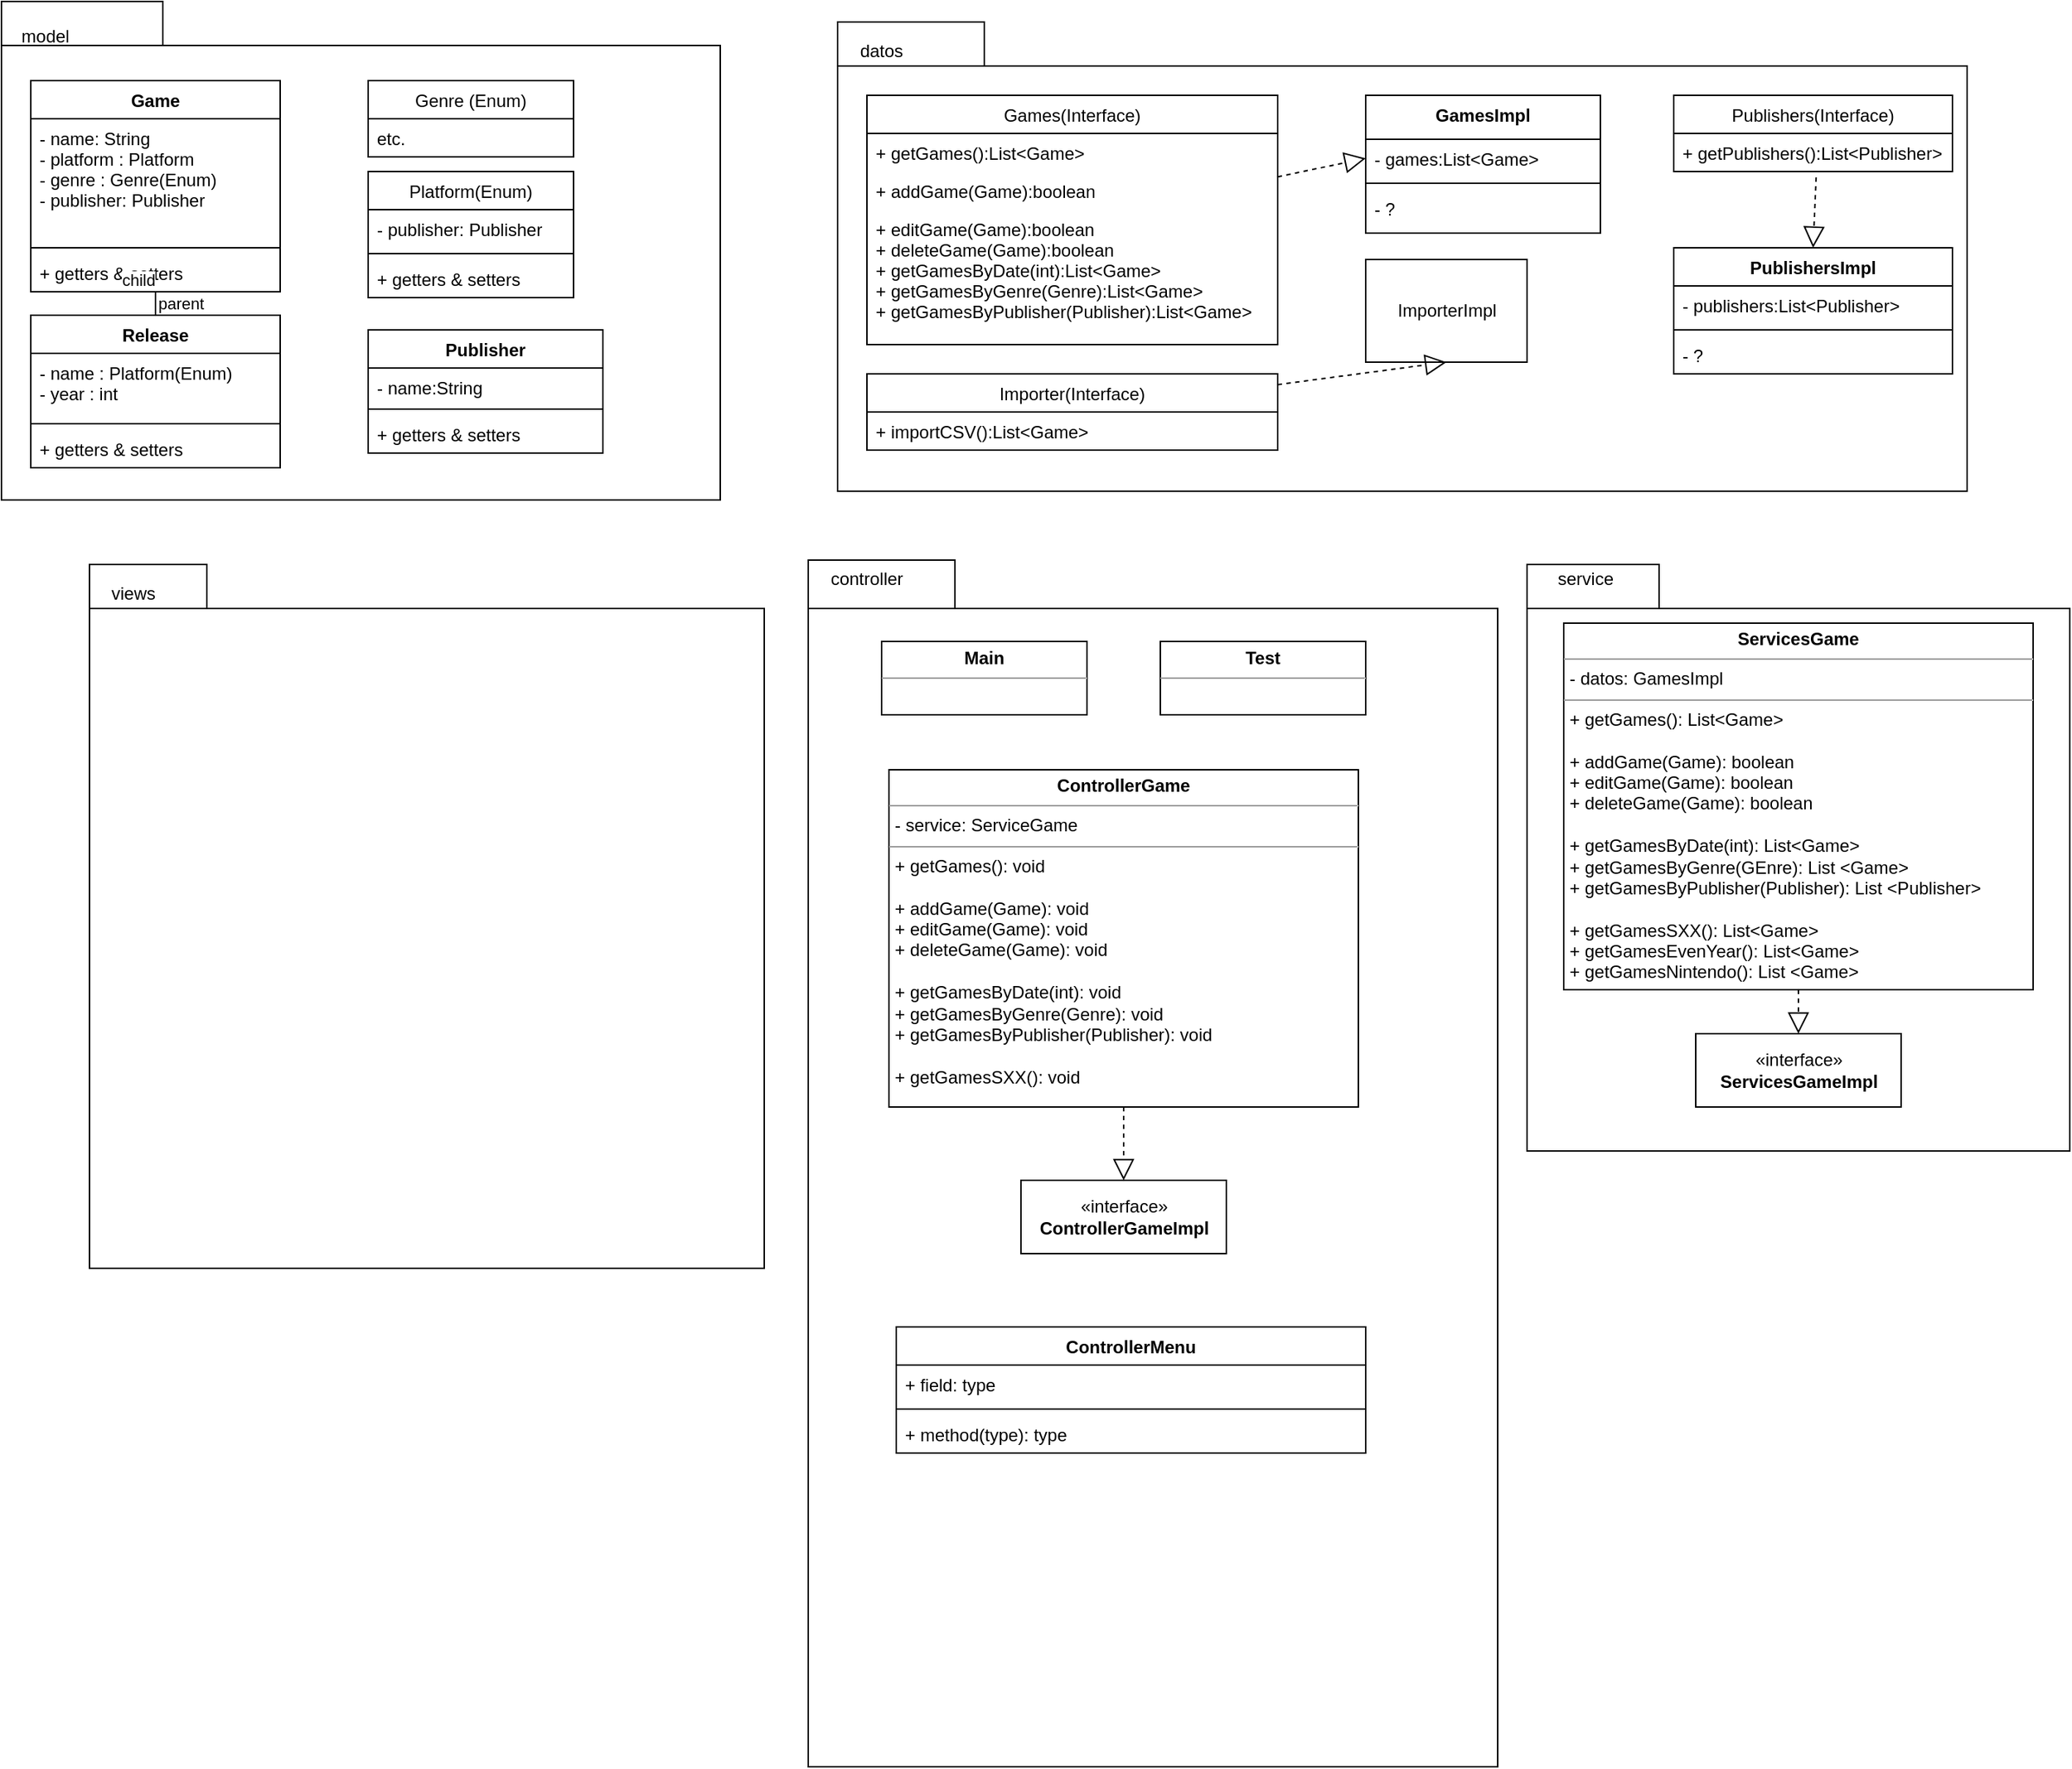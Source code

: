 <mxfile version="14.9.4" type="device"><diagram id="C5RBs43oDa-KdzZeNtuy" name="Page-1"><mxGraphModel dx="1695" dy="482" grid="1" gridSize="10" guides="1" tooltips="1" connect="1" arrows="1" fold="1" page="1" pageScale="1" pageWidth="827" pageHeight="1169" math="0" shadow="0"><root><mxCell id="WIyWlLk6GJQsqaUBKTNV-0"/><mxCell id="WIyWlLk6GJQsqaUBKTNV-1" parent="WIyWlLk6GJQsqaUBKTNV-0"/><mxCell id="TCqhMZu3IWz6dn-8Bzra-5" value="" style="shape=folder;fontStyle=1;spacingTop=10;tabWidth=110;tabHeight=30;tabPosition=left;html=1;align=left;" parent="WIyWlLk6GJQsqaUBKTNV-1" vertex="1"><mxGeometry x="-20" y="116" width="490" height="340" as="geometry"/></mxCell><mxCell id="TCqhMZu3IWz6dn-8Bzra-10" value="Game" style="swimlane;fontStyle=1;align=center;verticalAlign=top;childLayout=stackLayout;horizontal=1;startSize=26;horizontalStack=0;resizeParent=1;resizeParentMax=0;resizeLast=0;collapsible=1;marginBottom=0;" parent="WIyWlLk6GJQsqaUBKTNV-1" vertex="1"><mxGeometry y="170" width="170" height="144" as="geometry"/></mxCell><mxCell id="TCqhMZu3IWz6dn-8Bzra-11" value="- name: String&#10;- platform : Platform&#10;- genre : Genre(Enum)&#10;- publisher: Publisher&#10;" style="text;strokeColor=none;fillColor=none;align=left;verticalAlign=top;spacingLeft=4;spacingRight=4;overflow=hidden;rotatable=0;points=[[0,0.5],[1,0.5]];portConstraint=eastwest;" parent="TCqhMZu3IWz6dn-8Bzra-10" vertex="1"><mxGeometry y="26" width="170" height="84" as="geometry"/></mxCell><mxCell id="TCqhMZu3IWz6dn-8Bzra-12" value="" style="line;strokeWidth=1;fillColor=none;align=left;verticalAlign=middle;spacingTop=-1;spacingLeft=3;spacingRight=3;rotatable=0;labelPosition=right;points=[];portConstraint=eastwest;" parent="TCqhMZu3IWz6dn-8Bzra-10" vertex="1"><mxGeometry y="110" width="170" height="8" as="geometry"/></mxCell><mxCell id="TCqhMZu3IWz6dn-8Bzra-13" value="+ getters &amp; setters" style="text;strokeColor=none;fillColor=none;align=left;verticalAlign=top;spacingLeft=4;spacingRight=4;overflow=hidden;rotatable=0;points=[[0,0.5],[1,0.5]];portConstraint=eastwest;" parent="TCqhMZu3IWz6dn-8Bzra-10" vertex="1"><mxGeometry y="118" width="170" height="26" as="geometry"/></mxCell><mxCell id="TCqhMZu3IWz6dn-8Bzra-16" value="model" style="text;html=1;strokeColor=none;fillColor=none;align=center;verticalAlign=middle;whiteSpace=wrap;rounded=0;" parent="WIyWlLk6GJQsqaUBKTNV-1" vertex="1"><mxGeometry x="-10" y="130" width="40" height="20" as="geometry"/></mxCell><mxCell id="TCqhMZu3IWz6dn-8Bzra-17" value="Release" style="swimlane;fontStyle=1;align=center;verticalAlign=top;childLayout=stackLayout;horizontal=1;startSize=26;horizontalStack=0;resizeParent=1;resizeParentMax=0;resizeLast=0;collapsible=1;marginBottom=0;" parent="WIyWlLk6GJQsqaUBKTNV-1" vertex="1"><mxGeometry y="330" width="170" height="104" as="geometry"/></mxCell><mxCell id="TCqhMZu3IWz6dn-8Bzra-18" value="- name : Platform(Enum)&#10;- year : int" style="text;strokeColor=none;fillColor=none;align=left;verticalAlign=top;spacingLeft=4;spacingRight=4;overflow=hidden;rotatable=0;points=[[0,0.5],[1,0.5]];portConstraint=eastwest;" parent="TCqhMZu3IWz6dn-8Bzra-17" vertex="1"><mxGeometry y="26" width="170" height="44" as="geometry"/></mxCell><mxCell id="TCqhMZu3IWz6dn-8Bzra-19" value="" style="line;strokeWidth=1;fillColor=none;align=left;verticalAlign=middle;spacingTop=-1;spacingLeft=3;spacingRight=3;rotatable=0;labelPosition=right;points=[];portConstraint=eastwest;" parent="TCqhMZu3IWz6dn-8Bzra-17" vertex="1"><mxGeometry y="70" width="170" height="8" as="geometry"/></mxCell><mxCell id="TCqhMZu3IWz6dn-8Bzra-20" value="+ getters &amp; setters" style="text;strokeColor=none;fillColor=none;align=left;verticalAlign=top;spacingLeft=4;spacingRight=4;overflow=hidden;rotatable=0;points=[[0,0.5],[1,0.5]];portConstraint=eastwest;" parent="TCqhMZu3IWz6dn-8Bzra-17" vertex="1"><mxGeometry y="78" width="170" height="26" as="geometry"/></mxCell><mxCell id="TCqhMZu3IWz6dn-8Bzra-26" value="Genre (Enum)" style="swimlane;fontStyle=0;childLayout=stackLayout;horizontal=1;startSize=26;fillColor=none;horizontalStack=0;resizeParent=1;resizeParentMax=0;resizeLast=0;collapsible=1;marginBottom=0;" parent="WIyWlLk6GJQsqaUBKTNV-1" vertex="1"><mxGeometry x="230" y="170" width="140" height="52" as="geometry"/></mxCell><mxCell id="TCqhMZu3IWz6dn-8Bzra-27" value="etc." style="text;strokeColor=none;fillColor=none;align=left;verticalAlign=top;spacingLeft=4;spacingRight=4;overflow=hidden;rotatable=0;points=[[0,0.5],[1,0.5]];portConstraint=eastwest;" parent="TCqhMZu3IWz6dn-8Bzra-26" vertex="1"><mxGeometry y="26" width="140" height="26" as="geometry"/></mxCell><mxCell id="TCqhMZu3IWz6dn-8Bzra-34" value="Platform(Enum)" style="swimlane;fontStyle=0;childLayout=stackLayout;horizontal=1;startSize=26;fillColor=none;horizontalStack=0;resizeParent=1;resizeParentMax=0;resizeLast=0;collapsible=1;marginBottom=0;" parent="WIyWlLk6GJQsqaUBKTNV-1" vertex="1"><mxGeometry x="230" y="232" width="140" height="86" as="geometry"/></mxCell><mxCell id="TCqhMZu3IWz6dn-8Bzra-35" value="- publisher: Publisher" style="text;strokeColor=none;fillColor=none;align=left;verticalAlign=top;spacingLeft=4;spacingRight=4;overflow=hidden;rotatable=0;points=[[0,0.5],[1,0.5]];portConstraint=eastwest;" parent="TCqhMZu3IWz6dn-8Bzra-34" vertex="1"><mxGeometry y="26" width="140" height="26" as="geometry"/></mxCell><mxCell id="67O2PUuD6TlL8kMdUzBJ-1" value="" style="line;strokeWidth=1;fillColor=none;align=left;verticalAlign=middle;spacingTop=-1;spacingLeft=3;spacingRight=3;rotatable=0;labelPosition=right;points=[];portConstraint=eastwest;" parent="TCqhMZu3IWz6dn-8Bzra-34" vertex="1"><mxGeometry y="52" width="140" height="8" as="geometry"/></mxCell><mxCell id="67O2PUuD6TlL8kMdUzBJ-0" value="+ getters &amp; setters" style="text;strokeColor=none;fillColor=none;align=left;verticalAlign=top;spacingLeft=4;spacingRight=4;overflow=hidden;rotatable=0;points=[[0,0.5],[1,0.5]];portConstraint=eastwest;" parent="TCqhMZu3IWz6dn-8Bzra-34" vertex="1"><mxGeometry y="60" width="140" height="26" as="geometry"/></mxCell><mxCell id="TCqhMZu3IWz6dn-8Bzra-39" value="" style="endArrow=none;html=1;edgeStyle=orthogonalEdgeStyle;" parent="WIyWlLk6GJQsqaUBKTNV-1" source="TCqhMZu3IWz6dn-8Bzra-17" target="TCqhMZu3IWz6dn-8Bzra-10" edge="1"><mxGeometry relative="1" as="geometry"><mxPoint x="100" y="290" as="sourcePoint"/><mxPoint x="260" y="290" as="targetPoint"/></mxGeometry></mxCell><mxCell id="TCqhMZu3IWz6dn-8Bzra-40" value="parent" style="edgeLabel;resizable=0;html=1;align=left;verticalAlign=bottom;" parent="TCqhMZu3IWz6dn-8Bzra-39" connectable="0" vertex="1"><mxGeometry x="-1" relative="1" as="geometry"/></mxCell><mxCell id="TCqhMZu3IWz6dn-8Bzra-41" value="child" style="edgeLabel;resizable=0;html=1;align=right;verticalAlign=bottom;" parent="TCqhMZu3IWz6dn-8Bzra-39" connectable="0" vertex="1"><mxGeometry x="1" relative="1" as="geometry"/></mxCell><mxCell id="TCqhMZu3IWz6dn-8Bzra-42" value="" style="shape=folder;fontStyle=1;spacingTop=10;tabWidth=100;tabHeight=30;tabPosition=left;html=1;" parent="WIyWlLk6GJQsqaUBKTNV-1" vertex="1"><mxGeometry x="550" y="130" width="770" height="320" as="geometry"/></mxCell><mxCell id="TCqhMZu3IWz6dn-8Bzra-43" value="datos" style="text;html=1;strokeColor=none;fillColor=none;align=center;verticalAlign=middle;whiteSpace=wrap;rounded=0;" parent="WIyWlLk6GJQsqaUBKTNV-1" vertex="1"><mxGeometry x="560" y="140" width="40" height="20" as="geometry"/></mxCell><mxCell id="TCqhMZu3IWz6dn-8Bzra-53" value="Games(Interface)" style="swimlane;fontStyle=0;childLayout=stackLayout;horizontal=1;startSize=26;fillColor=none;horizontalStack=0;resizeParent=1;resizeParentMax=0;resizeLast=0;collapsible=1;marginBottom=0;" parent="WIyWlLk6GJQsqaUBKTNV-1" vertex="1"><mxGeometry x="570" y="180" width="280" height="170" as="geometry"/></mxCell><mxCell id="TCqhMZu3IWz6dn-8Bzra-54" value="+ getGames():List&lt;Game&gt;" style="text;strokeColor=none;fillColor=none;align=left;verticalAlign=top;spacingLeft=4;spacingRight=4;overflow=hidden;rotatable=0;points=[[0,0.5],[1,0.5]];portConstraint=eastwest;" parent="TCqhMZu3IWz6dn-8Bzra-53" vertex="1"><mxGeometry y="26" width="280" height="26" as="geometry"/></mxCell><mxCell id="TCqhMZu3IWz6dn-8Bzra-55" value="+ addGame(Game):boolean" style="text;strokeColor=none;fillColor=none;align=left;verticalAlign=top;spacingLeft=4;spacingRight=4;overflow=hidden;rotatable=0;points=[[0,0.5],[1,0.5]];portConstraint=eastwest;" parent="TCqhMZu3IWz6dn-8Bzra-53" vertex="1"><mxGeometry y="52" width="280" height="26" as="geometry"/></mxCell><mxCell id="TCqhMZu3IWz6dn-8Bzra-56" value="+ editGame(Game):boolean&#10;+ deleteGame(Game):boolean&#10;+ getGamesByDate(int):List&lt;Game&gt;&#10;+ getGamesByGenre(Genre):List&lt;Game&gt;&#10;+ getGamesByPublisher(Publisher):List&lt;Game&gt;" style="text;strokeColor=none;fillColor=none;align=left;verticalAlign=top;spacingLeft=4;spacingRight=4;overflow=hidden;rotatable=0;points=[[0,0.5],[1,0.5]];portConstraint=eastwest;" parent="TCqhMZu3IWz6dn-8Bzra-53" vertex="1"><mxGeometry y="78" width="280" height="92" as="geometry"/></mxCell><mxCell id="TCqhMZu3IWz6dn-8Bzra-63" value="Importer(Interface)" style="swimlane;fontStyle=0;childLayout=stackLayout;horizontal=1;startSize=26;fillColor=none;horizontalStack=0;resizeParent=1;resizeParentMax=0;resizeLast=0;collapsible=1;marginBottom=0;" parent="WIyWlLk6GJQsqaUBKTNV-1" vertex="1"><mxGeometry x="570" y="370" width="280" height="52" as="geometry"/></mxCell><mxCell id="TCqhMZu3IWz6dn-8Bzra-64" value="+ importCSV():List&lt;Game&gt;" style="text;strokeColor=none;fillColor=none;align=left;verticalAlign=top;spacingLeft=4;spacingRight=4;overflow=hidden;rotatable=0;points=[[0,0.5],[1,0.5]];portConstraint=eastwest;" parent="TCqhMZu3IWz6dn-8Bzra-63" vertex="1"><mxGeometry y="26" width="280" height="26" as="geometry"/></mxCell><mxCell id="TCqhMZu3IWz6dn-8Bzra-67" value="ImporterImpl" style="html=1;" parent="WIyWlLk6GJQsqaUBKTNV-1" vertex="1"><mxGeometry x="910" y="292" width="110" height="70" as="geometry"/></mxCell><mxCell id="TCqhMZu3IWz6dn-8Bzra-68" value="" style="endArrow=block;dashed=1;endFill=0;endSize=12;html=1;entryX=0.5;entryY=1;entryDx=0;entryDy=0;" parent="WIyWlLk6GJQsqaUBKTNV-1" source="TCqhMZu3IWz6dn-8Bzra-63" target="TCqhMZu3IWz6dn-8Bzra-67" edge="1"><mxGeometry width="160" relative="1" as="geometry"><mxPoint x="780" y="290" as="sourcePoint"/><mxPoint x="940" y="290" as="targetPoint"/></mxGeometry></mxCell><mxCell id="TCqhMZu3IWz6dn-8Bzra-69" value="Publishers(Interface)" style="swimlane;fontStyle=0;childLayout=stackLayout;horizontal=1;startSize=26;fillColor=none;horizontalStack=0;resizeParent=1;resizeParentMax=0;resizeLast=0;collapsible=1;marginBottom=0;" parent="WIyWlLk6GJQsqaUBKTNV-1" vertex="1"><mxGeometry x="1120" y="180" width="190" height="52" as="geometry"/></mxCell><mxCell id="TCqhMZu3IWz6dn-8Bzra-70" value="+ getPublishers():List&lt;Publisher&gt;" style="text;strokeColor=none;fillColor=none;align=left;verticalAlign=top;spacingLeft=4;spacingRight=4;overflow=hidden;rotatable=0;points=[[0,0.5],[1,0.5]];portConstraint=eastwest;" parent="TCqhMZu3IWz6dn-8Bzra-69" vertex="1"><mxGeometry y="26" width="190" height="26" as="geometry"/></mxCell><mxCell id="TCqhMZu3IWz6dn-8Bzra-81" value="GamesImpl" style="swimlane;fontStyle=1;align=center;verticalAlign=top;childLayout=stackLayout;horizontal=1;startSize=30;horizontalStack=0;resizeParent=1;resizeParentMax=0;resizeLast=0;collapsible=1;marginBottom=0;" parent="WIyWlLk6GJQsqaUBKTNV-1" vertex="1"><mxGeometry x="910" y="180" width="160" height="94" as="geometry"/></mxCell><mxCell id="TCqhMZu3IWz6dn-8Bzra-82" value="- games:List&lt;Game&gt;" style="text;strokeColor=none;fillColor=none;align=left;verticalAlign=top;spacingLeft=4;spacingRight=4;overflow=hidden;rotatable=0;points=[[0,0.5],[1,0.5]];portConstraint=eastwest;" parent="TCqhMZu3IWz6dn-8Bzra-81" vertex="1"><mxGeometry y="30" width="160" height="26" as="geometry"/></mxCell><mxCell id="TCqhMZu3IWz6dn-8Bzra-83" value="" style="line;strokeWidth=1;fillColor=none;align=left;verticalAlign=middle;spacingTop=-1;spacingLeft=3;spacingRight=3;rotatable=0;labelPosition=right;points=[];portConstraint=eastwest;" parent="TCqhMZu3IWz6dn-8Bzra-81" vertex="1"><mxGeometry y="56" width="160" height="8" as="geometry"/></mxCell><mxCell id="TCqhMZu3IWz6dn-8Bzra-84" value="- ?" style="text;strokeColor=none;fillColor=none;align=left;verticalAlign=top;spacingLeft=4;spacingRight=4;overflow=hidden;rotatable=0;points=[[0,0.5],[1,0.5]];portConstraint=eastwest;" parent="TCqhMZu3IWz6dn-8Bzra-81" vertex="1"><mxGeometry y="64" width="160" height="30" as="geometry"/></mxCell><mxCell id="TCqhMZu3IWz6dn-8Bzra-85" value="" style="endArrow=block;dashed=1;endFill=0;endSize=12;html=1;entryX=0;entryY=0.5;entryDx=0;entryDy=0;" parent="WIyWlLk6GJQsqaUBKTNV-1" source="TCqhMZu3IWz6dn-8Bzra-53" target="TCqhMZu3IWz6dn-8Bzra-82" edge="1"><mxGeometry width="160" relative="1" as="geometry"><mxPoint x="950" y="290" as="sourcePoint"/><mxPoint x="1110" y="290" as="targetPoint"/></mxGeometry></mxCell><mxCell id="TCqhMZu3IWz6dn-8Bzra-86" value="PublishersImpl" style="swimlane;fontStyle=1;align=center;verticalAlign=top;childLayout=stackLayout;horizontal=1;startSize=26;horizontalStack=0;resizeParent=1;resizeParentMax=0;resizeLast=0;collapsible=1;marginBottom=0;" parent="WIyWlLk6GJQsqaUBKTNV-1" vertex="1"><mxGeometry x="1120" y="284" width="190" height="86" as="geometry"/></mxCell><mxCell id="TCqhMZu3IWz6dn-8Bzra-87" value="- publishers:List&lt;Publisher&gt;" style="text;strokeColor=none;fillColor=none;align=left;verticalAlign=top;spacingLeft=4;spacingRight=4;overflow=hidden;rotatable=0;points=[[0,0.5],[1,0.5]];portConstraint=eastwest;" parent="TCqhMZu3IWz6dn-8Bzra-86" vertex="1"><mxGeometry y="26" width="190" height="26" as="geometry"/></mxCell><mxCell id="TCqhMZu3IWz6dn-8Bzra-88" value="" style="line;strokeWidth=1;fillColor=none;align=left;verticalAlign=middle;spacingTop=-1;spacingLeft=3;spacingRight=3;rotatable=0;labelPosition=right;points=[];portConstraint=eastwest;" parent="TCqhMZu3IWz6dn-8Bzra-86" vertex="1"><mxGeometry y="52" width="190" height="8" as="geometry"/></mxCell><mxCell id="TCqhMZu3IWz6dn-8Bzra-89" value="- ?" style="text;strokeColor=none;fillColor=none;align=left;verticalAlign=top;spacingLeft=4;spacingRight=4;overflow=hidden;rotatable=0;points=[[0,0.5],[1,0.5]];portConstraint=eastwest;" parent="TCqhMZu3IWz6dn-8Bzra-86" vertex="1"><mxGeometry y="60" width="190" height="26" as="geometry"/></mxCell><mxCell id="TCqhMZu3IWz6dn-8Bzra-90" value="" style="endArrow=block;dashed=1;endFill=0;endSize=12;html=1;exitX=0.511;exitY=1.154;exitDx=0;exitDy=0;exitPerimeter=0;entryX=0.5;entryY=0;entryDx=0;entryDy=0;" parent="WIyWlLk6GJQsqaUBKTNV-1" source="TCqhMZu3IWz6dn-8Bzra-70" target="TCqhMZu3IWz6dn-8Bzra-86" edge="1"><mxGeometry width="160" relative="1" as="geometry"><mxPoint x="950" y="290" as="sourcePoint"/><mxPoint x="1110" y="290" as="targetPoint"/></mxGeometry></mxCell><mxCell id="TCqhMZu3IWz6dn-8Bzra-91" value="Publisher" style="swimlane;fontStyle=1;align=center;verticalAlign=top;childLayout=stackLayout;horizontal=1;startSize=26;horizontalStack=0;resizeParent=1;resizeParentMax=0;resizeLast=0;collapsible=1;marginBottom=0;" parent="WIyWlLk6GJQsqaUBKTNV-1" vertex="1"><mxGeometry x="230" y="340" width="160" height="84" as="geometry"/></mxCell><mxCell id="TCqhMZu3IWz6dn-8Bzra-92" value="- name:String" style="text;strokeColor=none;fillColor=none;align=left;verticalAlign=top;spacingLeft=4;spacingRight=4;overflow=hidden;rotatable=0;points=[[0,0.5],[1,0.5]];portConstraint=eastwest;" parent="TCqhMZu3IWz6dn-8Bzra-91" vertex="1"><mxGeometry y="26" width="160" height="24" as="geometry"/></mxCell><mxCell id="TCqhMZu3IWz6dn-8Bzra-93" value="" style="line;strokeWidth=1;fillColor=none;align=left;verticalAlign=middle;spacingTop=-1;spacingLeft=3;spacingRight=3;rotatable=0;labelPosition=right;points=[];portConstraint=eastwest;" parent="TCqhMZu3IWz6dn-8Bzra-91" vertex="1"><mxGeometry y="50" width="160" height="8" as="geometry"/></mxCell><mxCell id="TCqhMZu3IWz6dn-8Bzra-94" value="+ getters &amp; setters" style="text;strokeColor=none;fillColor=none;align=left;verticalAlign=top;spacingLeft=4;spacingRight=4;overflow=hidden;rotatable=0;points=[[0,0.5],[1,0.5]];portConstraint=eastwest;" parent="TCqhMZu3IWz6dn-8Bzra-91" vertex="1"><mxGeometry y="58" width="160" height="26" as="geometry"/></mxCell><mxCell id="67O2PUuD6TlL8kMdUzBJ-2" value="" style="shape=folder;fontStyle=1;spacingTop=10;tabWidth=100;tabHeight=33;tabPosition=left;html=1;" parent="WIyWlLk6GJQsqaUBKTNV-1" vertex="1"><mxGeometry x="530" y="497" width="470" height="823" as="geometry"/></mxCell><mxCell id="67O2PUuD6TlL8kMdUzBJ-3" value="controller" style="text;html=1;strokeColor=none;fillColor=none;align=center;verticalAlign=middle;whiteSpace=wrap;rounded=0;" parent="WIyWlLk6GJQsqaUBKTNV-1" vertex="1"><mxGeometry x="550" y="500" width="40" height="20" as="geometry"/></mxCell><mxCell id="67O2PUuD6TlL8kMdUzBJ-4" value="&lt;p style=&quot;margin: 0px ; margin-top: 4px ; text-align: center&quot;&gt;&lt;b&gt;Main&lt;/b&gt;&lt;/p&gt;&lt;hr size=&quot;1&quot;&gt;&lt;div style=&quot;height: 2px&quot;&gt;&lt;/div&gt;" style="verticalAlign=top;align=left;overflow=fill;fontSize=12;fontFamily=Helvetica;html=1;" parent="WIyWlLk6GJQsqaUBKTNV-1" vertex="1"><mxGeometry x="580" y="552.5" width="140" height="50" as="geometry"/></mxCell><mxCell id="67O2PUuD6TlL8kMdUzBJ-5" value="&lt;p style=&quot;margin: 0px ; margin-top: 4px ; text-align: center&quot;&gt;&lt;b&gt;Test&lt;/b&gt;&lt;/p&gt;&lt;hr size=&quot;1&quot;&gt;&lt;div style=&quot;height: 2px&quot;&gt;&lt;/div&gt;" style="verticalAlign=top;align=left;overflow=fill;fontSize=12;fontFamily=Helvetica;html=1;" parent="WIyWlLk6GJQsqaUBKTNV-1" vertex="1"><mxGeometry x="770" y="552.5" width="140" height="50" as="geometry"/></mxCell><mxCell id="9VUWRTqkNi5iuG49rLYS-1" value="&lt;p style=&quot;margin: 0px ; margin-top: 4px ; text-align: center&quot;&gt;&lt;b&gt;ControllerGame&lt;/b&gt;&lt;/p&gt;&lt;hr size=&quot;1&quot;&gt;&lt;p style=&quot;margin: 0px ; margin-left: 4px&quot;&gt;- service: ServiceGame&lt;/p&gt;&lt;hr size=&quot;1&quot;&gt;&lt;p style=&quot;margin: 0px ; margin-left: 4px&quot;&gt;+ getGames(): void&lt;/p&gt;&lt;p style=&quot;margin: 0px ; margin-left: 4px&quot;&gt;&lt;br&gt;&lt;/p&gt;&lt;p style=&quot;margin: 0px ; margin-left: 4px&quot;&gt;+ addGame(Game): void&lt;/p&gt;&lt;p style=&quot;margin: 0px ; margin-left: 4px&quot;&gt;+ editGame(Game): void&lt;/p&gt;&lt;p style=&quot;margin: 0px ; margin-left: 4px&quot;&gt;+ deleteGame(Game): void&lt;/p&gt;&lt;p style=&quot;margin: 0px ; margin-left: 4px&quot;&gt;&lt;br&gt;&lt;/p&gt;&lt;p style=&quot;margin: 0px ; margin-left: 4px&quot;&gt;+ getGamesByDate(int): void&lt;/p&gt;&lt;p style=&quot;margin: 0px ; margin-left: 4px&quot;&gt;+ getGamesByGenre(Genre): void&lt;/p&gt;&lt;p style=&quot;margin: 0px ; margin-left: 4px&quot;&gt;+ getGamesByPublisher(Publisher): void&lt;/p&gt;&lt;p style=&quot;margin: 0px ; margin-left: 4px&quot;&gt;&lt;br&gt;&lt;/p&gt;&lt;p style=&quot;margin: 0px ; margin-left: 4px&quot;&gt;+ getGamesSXX(): void&lt;/p&gt;" style="verticalAlign=top;align=left;overflow=fill;fontSize=12;fontFamily=Helvetica;html=1;" parent="WIyWlLk6GJQsqaUBKTNV-1" vertex="1"><mxGeometry x="585" y="640" width="320" height="230" as="geometry"/></mxCell><mxCell id="9VUWRTqkNi5iuG49rLYS-2" value="" style="shape=folder;fontStyle=1;spacingTop=10;tabWidth=90;tabHeight=30;tabPosition=left;html=1;" parent="WIyWlLk6GJQsqaUBKTNV-1" vertex="1"><mxGeometry x="1020" y="500" width="370" height="400" as="geometry"/></mxCell><mxCell id="9VUWRTqkNi5iuG49rLYS-3" value="service" style="text;html=1;strokeColor=none;fillColor=none;align=center;verticalAlign=middle;whiteSpace=wrap;rounded=0;" parent="WIyWlLk6GJQsqaUBKTNV-1" vertex="1"><mxGeometry x="1040" y="500" width="40" height="20" as="geometry"/></mxCell><mxCell id="9VUWRTqkNi5iuG49rLYS-4" value="&lt;p style=&quot;margin: 0px ; margin-top: 4px ; text-align: center&quot;&gt;&lt;b&gt;ServicesGame&lt;/b&gt;&lt;/p&gt;&lt;hr size=&quot;1&quot;&gt;&lt;p style=&quot;margin: 0px ; margin-left: 4px&quot;&gt;- datos: GamesImpl&lt;/p&gt;&lt;hr size=&quot;1&quot;&gt;&lt;p style=&quot;margin: 0px ; margin-left: 4px&quot;&gt;+ getGames(): List&amp;lt;Game&amp;gt;&lt;/p&gt;&lt;p style=&quot;margin: 0px ; margin-left: 4px&quot;&gt;&lt;br&gt;&lt;/p&gt;&lt;p style=&quot;margin: 0px ; margin-left: 4px&quot;&gt;+ addGame(Game): boolean&lt;/p&gt;&lt;p style=&quot;margin: 0px ; margin-left: 4px&quot;&gt;+ editGame(Game): boolean&lt;/p&gt;&lt;p style=&quot;margin: 0px ; margin-left: 4px&quot;&gt;+ deleteGame(Game): boolean&lt;/p&gt;&lt;p style=&quot;margin: 0px ; margin-left: 4px&quot;&gt;&lt;br&gt;&lt;/p&gt;&lt;p style=&quot;margin: 0px ; margin-left: 4px&quot;&gt;+ getGamesByDate(int): List&amp;lt;Game&amp;gt;&lt;/p&gt;&lt;p style=&quot;margin: 0px ; margin-left: 4px&quot;&gt;+ getGamesByGenre(GEnre): List &amp;lt;Game&amp;gt;&lt;/p&gt;&lt;p style=&quot;margin: 0px ; margin-left: 4px&quot;&gt;+ getGamesByPublisher(Publisher): List &amp;lt;Publisher&amp;gt;&lt;/p&gt;&lt;p style=&quot;margin: 0px ; margin-left: 4px&quot;&gt;&lt;br&gt;&lt;/p&gt;&lt;p style=&quot;margin: 0px ; margin-left: 4px&quot;&gt;+ getGamesSXX(): List&amp;lt;Game&amp;gt;&lt;/p&gt;&lt;p style=&quot;margin: 0px ; margin-left: 4px&quot;&gt;+ getGamesEvenYear(): List&amp;lt;Game&amp;gt;&lt;/p&gt;&lt;p style=&quot;margin: 0px ; margin-left: 4px&quot;&gt;+ getGamesNintendo(): List &amp;lt;Game&amp;gt;&lt;/p&gt;" style="verticalAlign=top;align=left;overflow=fill;fontSize=12;fontFamily=Helvetica;html=1;" parent="WIyWlLk6GJQsqaUBKTNV-1" vertex="1"><mxGeometry x="1045" y="540" width="320" height="250" as="geometry"/></mxCell><mxCell id="9VUWRTqkNi5iuG49rLYS-5" value="«interface»&lt;br&gt;&lt;b&gt;ServicesGameImpl&lt;/b&gt;" style="html=1;" parent="WIyWlLk6GJQsqaUBKTNV-1" vertex="1"><mxGeometry x="1135" y="820" width="140" height="50" as="geometry"/></mxCell><mxCell id="9VUWRTqkNi5iuG49rLYS-6" value="" style="endArrow=block;dashed=1;endFill=0;endSize=12;html=1;" parent="WIyWlLk6GJQsqaUBKTNV-1" source="9VUWRTqkNi5iuG49rLYS-4" target="9VUWRTqkNi5iuG49rLYS-5" edge="1"><mxGeometry width="160" relative="1" as="geometry"><mxPoint x="1070" y="800" as="sourcePoint"/><mxPoint x="1230" y="800" as="targetPoint"/></mxGeometry></mxCell><mxCell id="9VUWRTqkNi5iuG49rLYS-7" value="«interface»&lt;br&gt;&lt;b&gt;ControllerGameImpl&lt;/b&gt;" style="html=1;" parent="WIyWlLk6GJQsqaUBKTNV-1" vertex="1"><mxGeometry x="675" y="920" width="140" height="50" as="geometry"/></mxCell><mxCell id="9VUWRTqkNi5iuG49rLYS-10" value="" style="endArrow=block;dashed=1;endFill=0;endSize=12;html=1;" parent="WIyWlLk6GJQsqaUBKTNV-1" source="9VUWRTqkNi5iuG49rLYS-1" target="9VUWRTqkNi5iuG49rLYS-7" edge="1"><mxGeometry width="160" relative="1" as="geometry"><mxPoint x="731" y="870" as="sourcePoint"/><mxPoint x="730" y="930" as="targetPoint"/></mxGeometry></mxCell><mxCell id="VE_hUuhmKGjWZcjhO8ug-0" value="&lt;br&gt;" style="shape=folder;fontStyle=1;spacingTop=10;tabWidth=80;tabHeight=30;tabPosition=left;html=1;" parent="WIyWlLk6GJQsqaUBKTNV-1" vertex="1"><mxGeometry x="40" y="500" width="460" height="480" as="geometry"/></mxCell><mxCell id="VE_hUuhmKGjWZcjhO8ug-1" value="views" style="text;html=1;strokeColor=none;fillColor=none;align=center;verticalAlign=middle;whiteSpace=wrap;rounded=0;" parent="WIyWlLk6GJQsqaUBKTNV-1" vertex="1"><mxGeometry x="50" y="510" width="40" height="20" as="geometry"/></mxCell><mxCell id="VE_hUuhmKGjWZcjhO8ug-2" value="ControllerMenu" style="swimlane;fontStyle=1;align=center;verticalAlign=top;childLayout=stackLayout;horizontal=1;startSize=26;horizontalStack=0;resizeParent=1;resizeParentMax=0;resizeLast=0;collapsible=1;marginBottom=0;" parent="WIyWlLk6GJQsqaUBKTNV-1" vertex="1"><mxGeometry x="590" y="1020" width="320" height="86" as="geometry"/></mxCell><mxCell id="VE_hUuhmKGjWZcjhO8ug-3" value="+ field: type" style="text;strokeColor=none;fillColor=none;align=left;verticalAlign=top;spacingLeft=4;spacingRight=4;overflow=hidden;rotatable=0;points=[[0,0.5],[1,0.5]];portConstraint=eastwest;" parent="VE_hUuhmKGjWZcjhO8ug-2" vertex="1"><mxGeometry y="26" width="320" height="26" as="geometry"/></mxCell><mxCell id="VE_hUuhmKGjWZcjhO8ug-4" value="" style="line;strokeWidth=1;fillColor=none;align=left;verticalAlign=middle;spacingTop=-1;spacingLeft=3;spacingRight=3;rotatable=0;labelPosition=right;points=[];portConstraint=eastwest;" parent="VE_hUuhmKGjWZcjhO8ug-2" vertex="1"><mxGeometry y="52" width="320" height="8" as="geometry"/></mxCell><mxCell id="VE_hUuhmKGjWZcjhO8ug-5" value="+ method(type): type" style="text;strokeColor=none;fillColor=none;align=left;verticalAlign=top;spacingLeft=4;spacingRight=4;overflow=hidden;rotatable=0;points=[[0,0.5],[1,0.5]];portConstraint=eastwest;" parent="VE_hUuhmKGjWZcjhO8ug-2" vertex="1"><mxGeometry y="60" width="320" height="26" as="geometry"/></mxCell></root></mxGraphModel></diagram></mxfile>